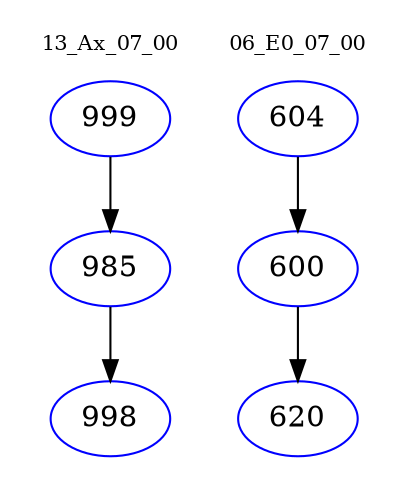 digraph{
subgraph cluster_0 {
color = white
label = "13_Ax_07_00";
fontsize=10;
T0_999 [label="999", color="blue"]
T0_999 -> T0_985 [color="black"]
T0_985 [label="985", color="blue"]
T0_985 -> T0_998 [color="black"]
T0_998 [label="998", color="blue"]
}
subgraph cluster_1 {
color = white
label = "06_E0_07_00";
fontsize=10;
T1_604 [label="604", color="blue"]
T1_604 -> T1_600 [color="black"]
T1_600 [label="600", color="blue"]
T1_600 -> T1_620 [color="black"]
T1_620 [label="620", color="blue"]
}
}
